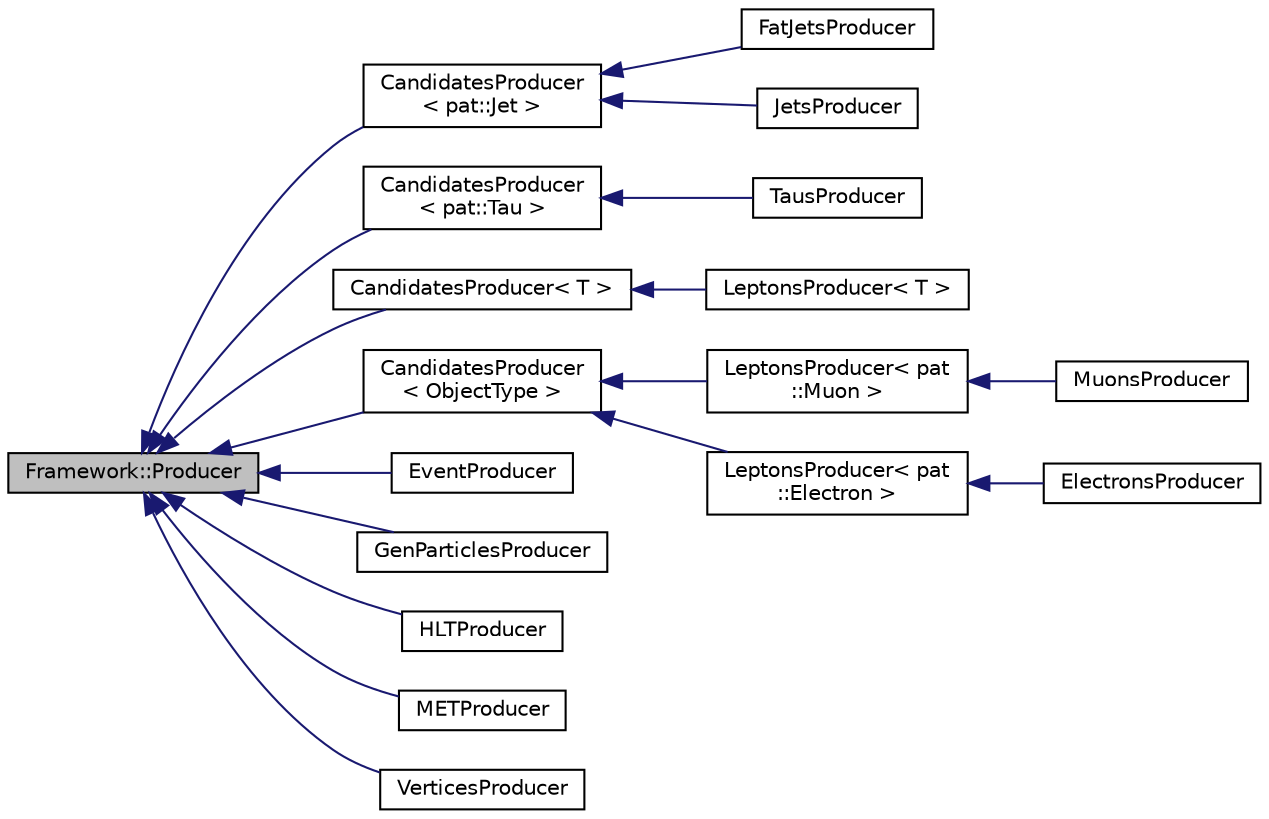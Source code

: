 digraph "Framework::Producer"
{
 // LATEX_PDF_SIZE
  edge [fontname="Helvetica",fontsize="10",labelfontname="Helvetica",labelfontsize="10"];
  node [fontname="Helvetica",fontsize="10",shape=record];
  rankdir="LR";
  Node1 [label="Framework::Producer",height=0.2,width=0.4,color="black", fillcolor="grey75", style="filled", fontcolor="black",tooltip="Base class for Framework producers."];
  Node1 -> Node2 [dir="back",color="midnightblue",fontsize="10",style="solid",fontname="Helvetica"];
  Node2 [label="CandidatesProducer\l\< pat::Jet \>",height=0.2,width=0.4,color="black", fillcolor="white", style="filled",URL="$classCandidatesProducer.html",tooltip=" "];
  Node2 -> Node3 [dir="back",color="midnightblue",fontsize="10",style="solid",fontname="Helvetica"];
  Node3 [label="FatJetsProducer",height=0.2,width=0.4,color="black", fillcolor="white", style="filled",URL="$classFatJetsProducer.html",tooltip=" "];
  Node2 -> Node4 [dir="back",color="midnightblue",fontsize="10",style="solid",fontname="Helvetica"];
  Node4 [label="JetsProducer",height=0.2,width=0.4,color="black", fillcolor="white", style="filled",URL="$classJetsProducer.html",tooltip=" "];
  Node1 -> Node5 [dir="back",color="midnightblue",fontsize="10",style="solid",fontname="Helvetica"];
  Node5 [label="CandidatesProducer\l\< pat::Tau \>",height=0.2,width=0.4,color="black", fillcolor="white", style="filled",URL="$classCandidatesProducer.html",tooltip=" "];
  Node5 -> Node6 [dir="back",color="midnightblue",fontsize="10",style="solid",fontname="Helvetica"];
  Node6 [label="TausProducer",height=0.2,width=0.4,color="black", fillcolor="white", style="filled",URL="$classTausProducer.html",tooltip=" "];
  Node1 -> Node7 [dir="back",color="midnightblue",fontsize="10",style="solid",fontname="Helvetica"];
  Node7 [label="CandidatesProducer\< T \>",height=0.2,width=0.4,color="black", fillcolor="white", style="filled",URL="$classCandidatesProducer.html",tooltip=" "];
  Node7 -> Node8 [dir="back",color="midnightblue",fontsize="10",style="solid",fontname="Helvetica"];
  Node8 [label="LeptonsProducer\< T \>",height=0.2,width=0.4,color="black", fillcolor="white", style="filled",URL="$classLeptonsProducer.html",tooltip=" "];
  Node1 -> Node9 [dir="back",color="midnightblue",fontsize="10",style="solid",fontname="Helvetica"];
  Node9 [label="CandidatesProducer\l\< ObjectType \>",height=0.2,width=0.4,color="black", fillcolor="white", style="filled",URL="$classCandidatesProducer.html",tooltip=" "];
  Node9 -> Node10 [dir="back",color="midnightblue",fontsize="10",style="solid",fontname="Helvetica"];
  Node10 [label="LeptonsProducer\< pat\l::Muon \>",height=0.2,width=0.4,color="black", fillcolor="white", style="filled",URL="$classLeptonsProducer.html",tooltip=" "];
  Node10 -> Node11 [dir="back",color="midnightblue",fontsize="10",style="solid",fontname="Helvetica"];
  Node11 [label="MuonsProducer",height=0.2,width=0.4,color="black", fillcolor="white", style="filled",URL="$classMuonsProducer.html",tooltip=" "];
  Node9 -> Node12 [dir="back",color="midnightblue",fontsize="10",style="solid",fontname="Helvetica"];
  Node12 [label="LeptonsProducer\< pat\l::Electron \>",height=0.2,width=0.4,color="black", fillcolor="white", style="filled",URL="$classLeptonsProducer.html",tooltip=" "];
  Node12 -> Node13 [dir="back",color="midnightblue",fontsize="10",style="solid",fontname="Helvetica"];
  Node13 [label="ElectronsProducer",height=0.2,width=0.4,color="black", fillcolor="white", style="filled",URL="$classElectronsProducer.html",tooltip=" "];
  Node1 -> Node14 [dir="back",color="midnightblue",fontsize="10",style="solid",fontname="Helvetica"];
  Node14 [label="EventProducer",height=0.2,width=0.4,color="black", fillcolor="white", style="filled",URL="$classEventProducer.html",tooltip=" "];
  Node1 -> Node15 [dir="back",color="midnightblue",fontsize="10",style="solid",fontname="Helvetica"];
  Node15 [label="GenParticlesProducer",height=0.2,width=0.4,color="black", fillcolor="white", style="filled",URL="$classGenParticlesProducer.html",tooltip=" "];
  Node1 -> Node16 [dir="back",color="midnightblue",fontsize="10",style="solid",fontname="Helvetica"];
  Node16 [label="HLTProducer",height=0.2,width=0.4,color="black", fillcolor="white", style="filled",URL="$classHLTProducer.html",tooltip=" "];
  Node1 -> Node17 [dir="back",color="midnightblue",fontsize="10",style="solid",fontname="Helvetica"];
  Node17 [label="METProducer",height=0.2,width=0.4,color="black", fillcolor="white", style="filled",URL="$classMETProducer.html",tooltip=" "];
  Node1 -> Node18 [dir="back",color="midnightblue",fontsize="10",style="solid",fontname="Helvetica"];
  Node18 [label="VerticesProducer",height=0.2,width=0.4,color="black", fillcolor="white", style="filled",URL="$classVerticesProducer.html",tooltip=" "];
}
